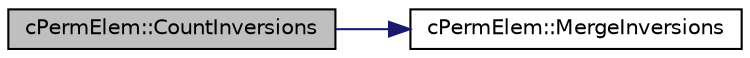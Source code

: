 digraph G
{
  edge [fontname="Helvetica",fontsize="10",labelfontname="Helvetica",labelfontsize="10"];
  node [fontname="Helvetica",fontsize="10",shape=record];
  rankdir="LR";
  Node1 [label="cPermElem::CountInversions",height=0.2,width=0.4,color="black", fillcolor="grey75", style="filled" fontcolor="black"];
  Node1 -> Node2 [color="midnightblue",fontsize="10",style="solid",fontname="Helvetica"];
  Node2 [label="cPermElem::MergeInversions",height=0.2,width=0.4,color="black", fillcolor="white", style="filled",URL="$classcPermElem.html#aa39ae9f1b4d3efd38616ff822caebbb9"];
}
